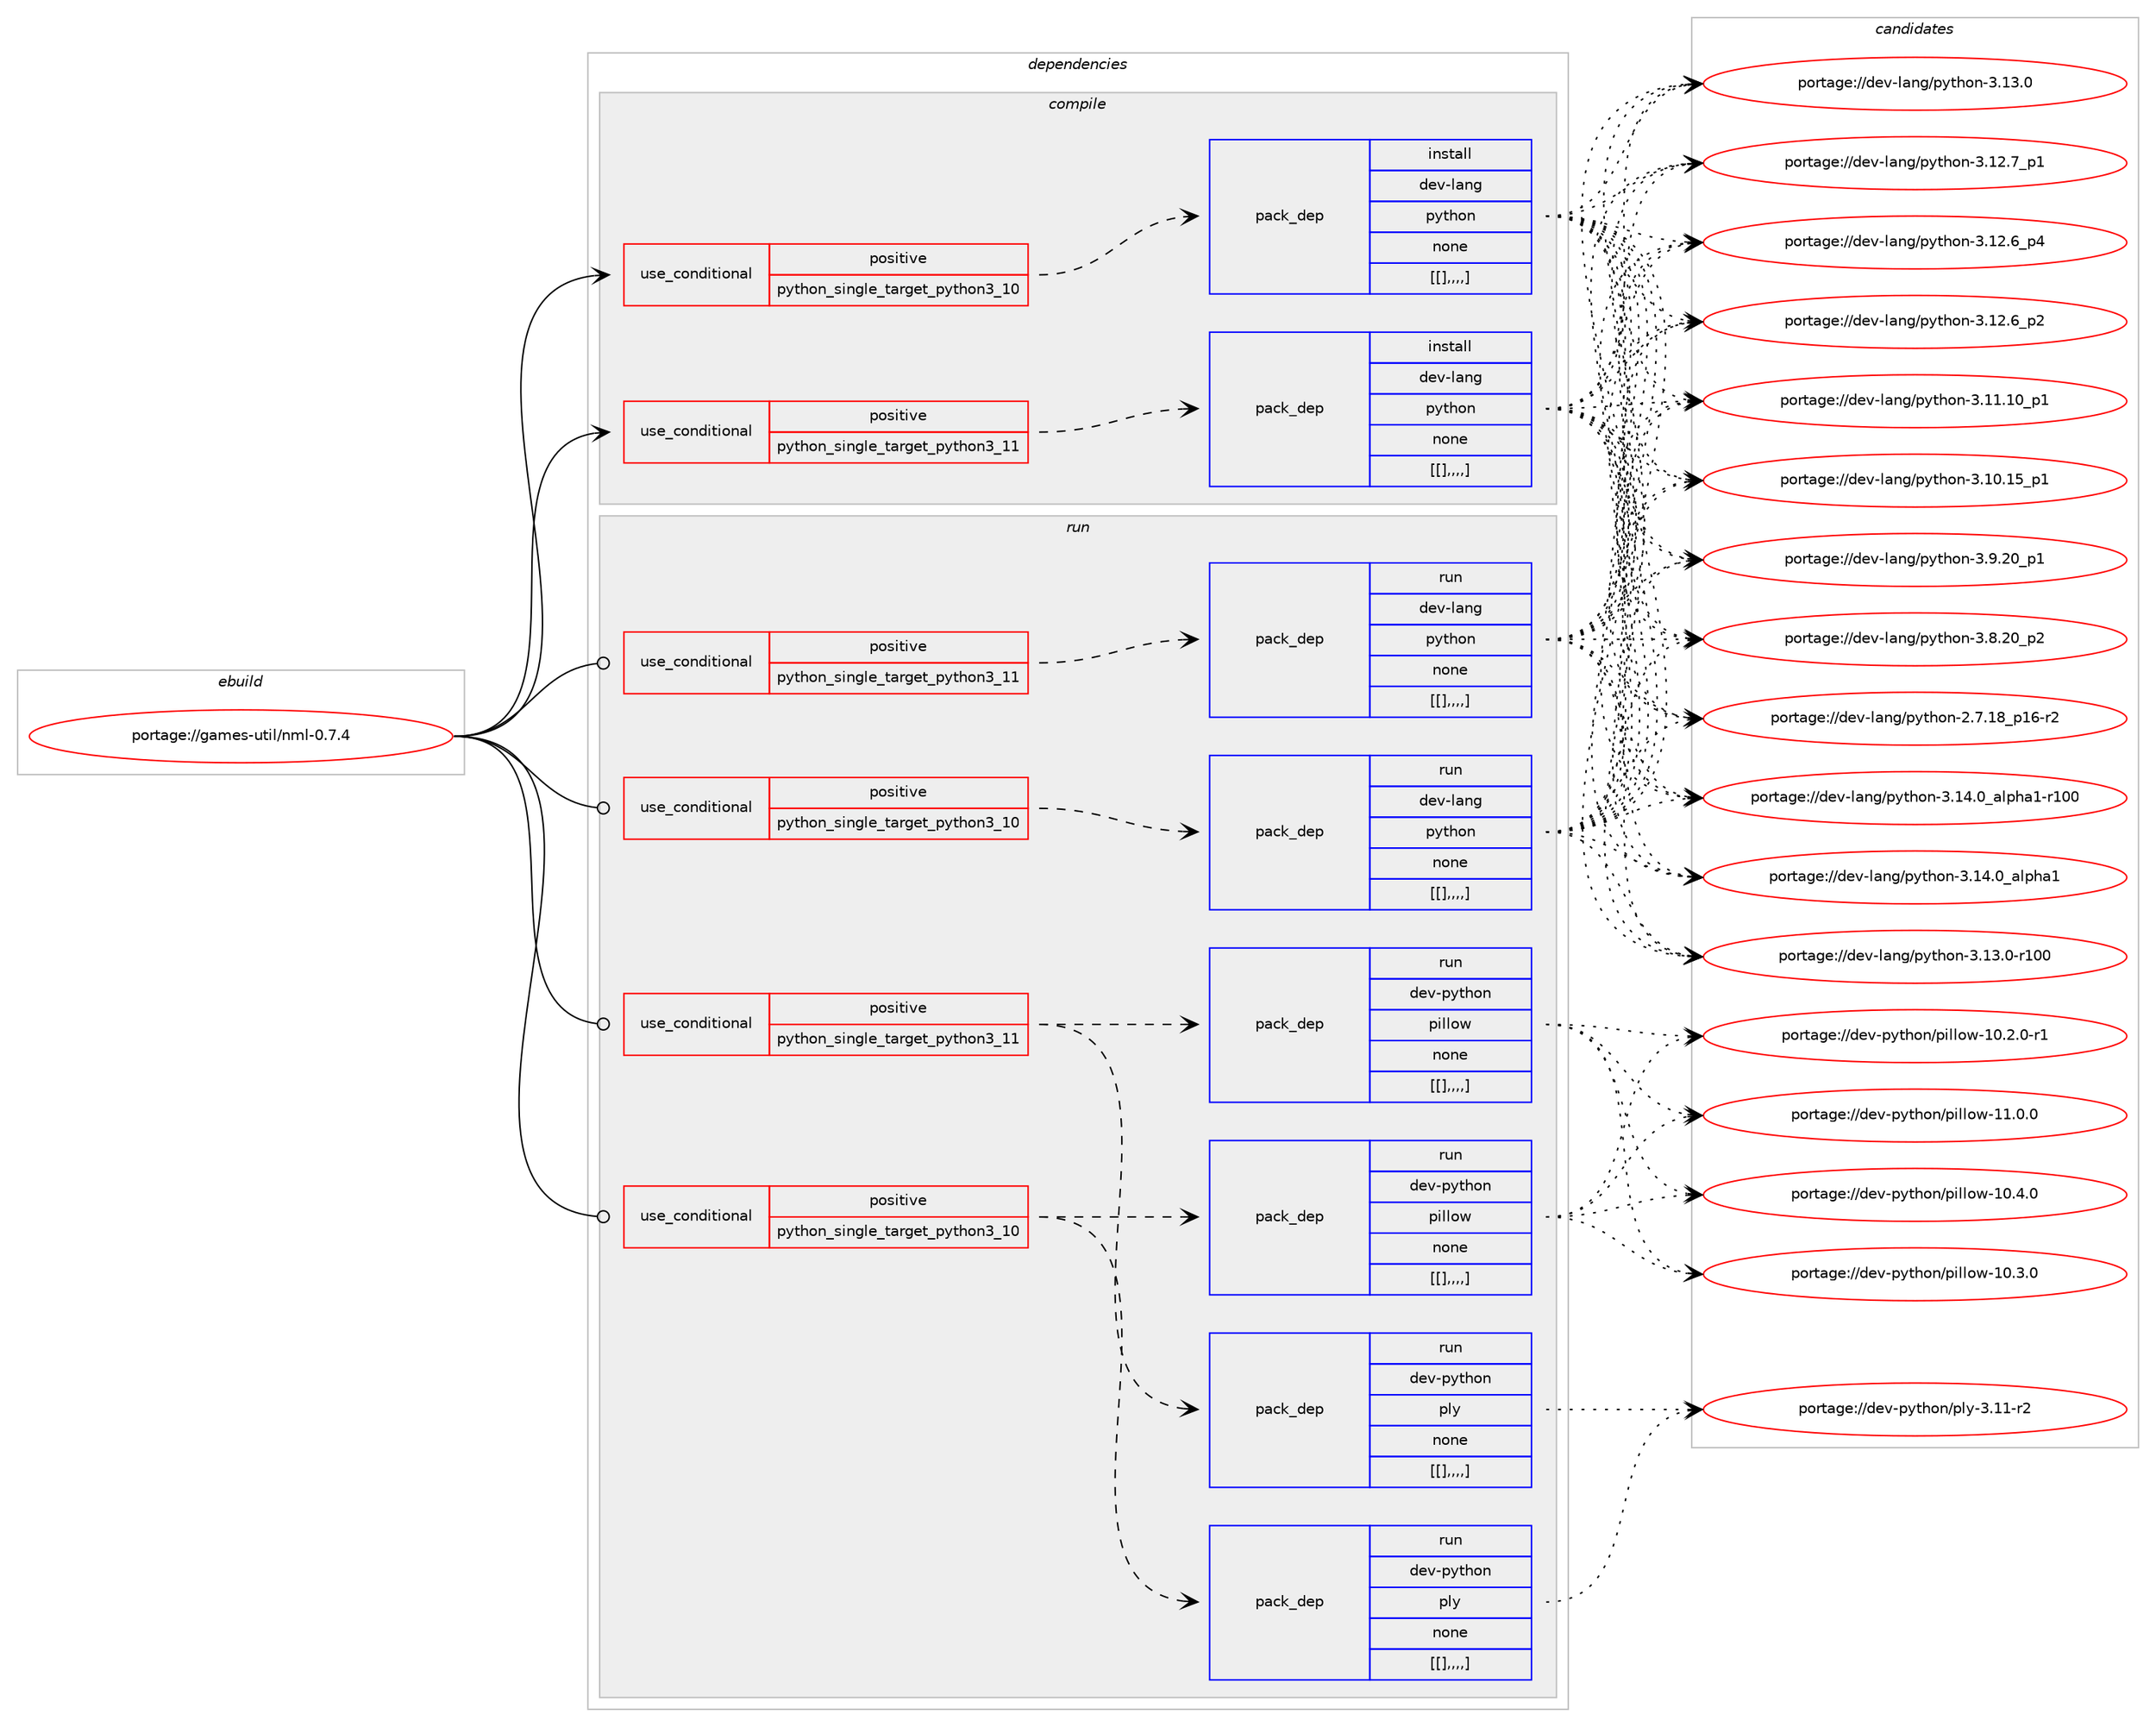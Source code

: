 digraph prolog {

# *************
# Graph options
# *************

newrank=true;
concentrate=true;
compound=true;
graph [rankdir=LR,fontname=Helvetica,fontsize=10,ranksep=1.5];#, ranksep=2.5, nodesep=0.2];
edge  [arrowhead=vee];
node  [fontname=Helvetica,fontsize=10];

# **********
# The ebuild
# **********

subgraph cluster_leftcol {
color=gray;
label=<<i>ebuild</i>>;
id [label="portage://games-util/nml-0.7.4", color=red, width=4, href="../games-util/nml-0.7.4.svg"];
}

# ****************
# The dependencies
# ****************

subgraph cluster_midcol {
color=gray;
label=<<i>dependencies</i>>;
subgraph cluster_compile {
fillcolor="#eeeeee";
style=filled;
label=<<i>compile</i>>;
subgraph cond69678 {
dependency247538 [label=<<TABLE BORDER="0" CELLBORDER="1" CELLSPACING="0" CELLPADDING="4"><TR><TD ROWSPAN="3" CELLPADDING="10">use_conditional</TD></TR><TR><TD>positive</TD></TR><TR><TD>python_single_target_python3_10</TD></TR></TABLE>>, shape=none, color=red];
subgraph pack176253 {
dependency247594 [label=<<TABLE BORDER="0" CELLBORDER="1" CELLSPACING="0" CELLPADDING="4" WIDTH="220"><TR><TD ROWSPAN="6" CELLPADDING="30">pack_dep</TD></TR><TR><TD WIDTH="110">install</TD></TR><TR><TD>dev-lang</TD></TR><TR><TD>python</TD></TR><TR><TD>none</TD></TR><TR><TD>[[],,,,]</TD></TR></TABLE>>, shape=none, color=blue];
}
dependency247538:e -> dependency247594:w [weight=20,style="dashed",arrowhead="vee"];
}
id:e -> dependency247538:w [weight=20,style="solid",arrowhead="vee"];
subgraph cond69697 {
dependency247636 [label=<<TABLE BORDER="0" CELLBORDER="1" CELLSPACING="0" CELLPADDING="4"><TR><TD ROWSPAN="3" CELLPADDING="10">use_conditional</TD></TR><TR><TD>positive</TD></TR><TR><TD>python_single_target_python3_11</TD></TR></TABLE>>, shape=none, color=red];
subgraph pack176378 {
dependency247692 [label=<<TABLE BORDER="0" CELLBORDER="1" CELLSPACING="0" CELLPADDING="4" WIDTH="220"><TR><TD ROWSPAN="6" CELLPADDING="30">pack_dep</TD></TR><TR><TD WIDTH="110">install</TD></TR><TR><TD>dev-lang</TD></TR><TR><TD>python</TD></TR><TR><TD>none</TD></TR><TR><TD>[[],,,,]</TD></TR></TABLE>>, shape=none, color=blue];
}
dependency247636:e -> dependency247692:w [weight=20,style="dashed",arrowhead="vee"];
}
id:e -> dependency247636:w [weight=20,style="solid",arrowhead="vee"];
}
subgraph cluster_compileandrun {
fillcolor="#eeeeee";
style=filled;
label=<<i>compile and run</i>>;
}
subgraph cluster_run {
fillcolor="#eeeeee";
style=filled;
label=<<i>run</i>>;
subgraph cond69723 {
dependency247781 [label=<<TABLE BORDER="0" CELLBORDER="1" CELLSPACING="0" CELLPADDING="4"><TR><TD ROWSPAN="3" CELLPADDING="10">use_conditional</TD></TR><TR><TD>positive</TD></TR><TR><TD>python_single_target_python3_10</TD></TR></TABLE>>, shape=none, color=red];
subgraph pack176443 {
dependency247820 [label=<<TABLE BORDER="0" CELLBORDER="1" CELLSPACING="0" CELLPADDING="4" WIDTH="220"><TR><TD ROWSPAN="6" CELLPADDING="30">pack_dep</TD></TR><TR><TD WIDTH="110">run</TD></TR><TR><TD>dev-lang</TD></TR><TR><TD>python</TD></TR><TR><TD>none</TD></TR><TR><TD>[[],,,,]</TD></TR></TABLE>>, shape=none, color=blue];
}
dependency247781:e -> dependency247820:w [weight=20,style="dashed",arrowhead="vee"];
}
id:e -> dependency247781:w [weight=20,style="solid",arrowhead="odot"];
subgraph cond69743 {
dependency247841 [label=<<TABLE BORDER="0" CELLBORDER="1" CELLSPACING="0" CELLPADDING="4"><TR><TD ROWSPAN="3" CELLPADDING="10">use_conditional</TD></TR><TR><TD>positive</TD></TR><TR><TD>python_single_target_python3_10</TD></TR></TABLE>>, shape=none, color=red];
subgraph pack176487 {
dependency247873 [label=<<TABLE BORDER="0" CELLBORDER="1" CELLSPACING="0" CELLPADDING="4" WIDTH="220"><TR><TD ROWSPAN="6" CELLPADDING="30">pack_dep</TD></TR><TR><TD WIDTH="110">run</TD></TR><TR><TD>dev-python</TD></TR><TR><TD>pillow</TD></TR><TR><TD>none</TD></TR><TR><TD>[[],,,,]</TD></TR></TABLE>>, shape=none, color=blue];
}
dependency247841:e -> dependency247873:w [weight=20,style="dashed",arrowhead="vee"];
subgraph pack176534 {
dependency247903 [label=<<TABLE BORDER="0" CELLBORDER="1" CELLSPACING="0" CELLPADDING="4" WIDTH="220"><TR><TD ROWSPAN="6" CELLPADDING="30">pack_dep</TD></TR><TR><TD WIDTH="110">run</TD></TR><TR><TD>dev-python</TD></TR><TR><TD>ply</TD></TR><TR><TD>none</TD></TR><TR><TD>[[],,,,]</TD></TR></TABLE>>, shape=none, color=blue];
}
dependency247841:e -> dependency247903:w [weight=20,style="dashed",arrowhead="vee"];
}
id:e -> dependency247841:w [weight=20,style="solid",arrowhead="odot"];
subgraph cond69761 {
dependency247952 [label=<<TABLE BORDER="0" CELLBORDER="1" CELLSPACING="0" CELLPADDING="4"><TR><TD ROWSPAN="3" CELLPADDING="10">use_conditional</TD></TR><TR><TD>positive</TD></TR><TR><TD>python_single_target_python3_11</TD></TR></TABLE>>, shape=none, color=red];
subgraph pack176583 {
dependency247955 [label=<<TABLE BORDER="0" CELLBORDER="1" CELLSPACING="0" CELLPADDING="4" WIDTH="220"><TR><TD ROWSPAN="6" CELLPADDING="30">pack_dep</TD></TR><TR><TD WIDTH="110">run</TD></TR><TR><TD>dev-lang</TD></TR><TR><TD>python</TD></TR><TR><TD>none</TD></TR><TR><TD>[[],,,,]</TD></TR></TABLE>>, shape=none, color=blue];
}
dependency247952:e -> dependency247955:w [weight=20,style="dashed",arrowhead="vee"];
}
id:e -> dependency247952:w [weight=20,style="solid",arrowhead="odot"];
subgraph cond69762 {
dependency247992 [label=<<TABLE BORDER="0" CELLBORDER="1" CELLSPACING="0" CELLPADDING="4"><TR><TD ROWSPAN="3" CELLPADDING="10">use_conditional</TD></TR><TR><TD>positive</TD></TR><TR><TD>python_single_target_python3_11</TD></TR></TABLE>>, shape=none, color=red];
subgraph pack176614 {
dependency247998 [label=<<TABLE BORDER="0" CELLBORDER="1" CELLSPACING="0" CELLPADDING="4" WIDTH="220"><TR><TD ROWSPAN="6" CELLPADDING="30">pack_dep</TD></TR><TR><TD WIDTH="110">run</TD></TR><TR><TD>dev-python</TD></TR><TR><TD>pillow</TD></TR><TR><TD>none</TD></TR><TR><TD>[[],,,,]</TD></TR></TABLE>>, shape=none, color=blue];
}
dependency247992:e -> dependency247998:w [weight=20,style="dashed",arrowhead="vee"];
subgraph pack176624 {
dependency248066 [label=<<TABLE BORDER="0" CELLBORDER="1" CELLSPACING="0" CELLPADDING="4" WIDTH="220"><TR><TD ROWSPAN="6" CELLPADDING="30">pack_dep</TD></TR><TR><TD WIDTH="110">run</TD></TR><TR><TD>dev-python</TD></TR><TR><TD>ply</TD></TR><TR><TD>none</TD></TR><TR><TD>[[],,,,]</TD></TR></TABLE>>, shape=none, color=blue];
}
dependency247992:e -> dependency248066:w [weight=20,style="dashed",arrowhead="vee"];
}
id:e -> dependency247992:w [weight=20,style="solid",arrowhead="odot"];
}
}

# **************
# The candidates
# **************

subgraph cluster_choices {
rank=same;
color=gray;
label=<<i>candidates</i>>;

subgraph choice175876 {
color=black;
nodesep=1;
choice100101118451089711010347112121116104111110455146495246489597108112104974945114494848 [label="portage://dev-lang/python-3.14.0_alpha1-r100", color=red, width=4,href="../dev-lang/python-3.14.0_alpha1-r100.svg"];
choice1001011184510897110103471121211161041111104551464952464895971081121049749 [label="portage://dev-lang/python-3.14.0_alpha1", color=red, width=4,href="../dev-lang/python-3.14.0_alpha1.svg"];
choice1001011184510897110103471121211161041111104551464951464845114494848 [label="portage://dev-lang/python-3.13.0-r100", color=red, width=4,href="../dev-lang/python-3.13.0-r100.svg"];
choice10010111845108971101034711212111610411111045514649514648 [label="portage://dev-lang/python-3.13.0", color=red, width=4,href="../dev-lang/python-3.13.0.svg"];
choice100101118451089711010347112121116104111110455146495046559511249 [label="portage://dev-lang/python-3.12.7_p1", color=red, width=4,href="../dev-lang/python-3.12.7_p1.svg"];
choice100101118451089711010347112121116104111110455146495046549511252 [label="portage://dev-lang/python-3.12.6_p4", color=red, width=4,href="../dev-lang/python-3.12.6_p4.svg"];
choice100101118451089711010347112121116104111110455146495046549511250 [label="portage://dev-lang/python-3.12.6_p2", color=red, width=4,href="../dev-lang/python-3.12.6_p2.svg"];
choice10010111845108971101034711212111610411111045514649494649489511249 [label="portage://dev-lang/python-3.11.10_p1", color=red, width=4,href="../dev-lang/python-3.11.10_p1.svg"];
choice10010111845108971101034711212111610411111045514649484649539511249 [label="portage://dev-lang/python-3.10.15_p1", color=red, width=4,href="../dev-lang/python-3.10.15_p1.svg"];
choice100101118451089711010347112121116104111110455146574650489511249 [label="portage://dev-lang/python-3.9.20_p1", color=red, width=4,href="../dev-lang/python-3.9.20_p1.svg"];
choice100101118451089711010347112121116104111110455146564650489511250 [label="portage://dev-lang/python-3.8.20_p2", color=red, width=4,href="../dev-lang/python-3.8.20_p2.svg"];
choice100101118451089711010347112121116104111110455046554649569511249544511450 [label="portage://dev-lang/python-2.7.18_p16-r2", color=red, width=4,href="../dev-lang/python-2.7.18_p16-r2.svg"];
dependency247594:e -> choice100101118451089711010347112121116104111110455146495246489597108112104974945114494848:w [style=dotted,weight="100"];
dependency247594:e -> choice1001011184510897110103471121211161041111104551464952464895971081121049749:w [style=dotted,weight="100"];
dependency247594:e -> choice1001011184510897110103471121211161041111104551464951464845114494848:w [style=dotted,weight="100"];
dependency247594:e -> choice10010111845108971101034711212111610411111045514649514648:w [style=dotted,weight="100"];
dependency247594:e -> choice100101118451089711010347112121116104111110455146495046559511249:w [style=dotted,weight="100"];
dependency247594:e -> choice100101118451089711010347112121116104111110455146495046549511252:w [style=dotted,weight="100"];
dependency247594:e -> choice100101118451089711010347112121116104111110455146495046549511250:w [style=dotted,weight="100"];
dependency247594:e -> choice10010111845108971101034711212111610411111045514649494649489511249:w [style=dotted,weight="100"];
dependency247594:e -> choice10010111845108971101034711212111610411111045514649484649539511249:w [style=dotted,weight="100"];
dependency247594:e -> choice100101118451089711010347112121116104111110455146574650489511249:w [style=dotted,weight="100"];
dependency247594:e -> choice100101118451089711010347112121116104111110455146564650489511250:w [style=dotted,weight="100"];
dependency247594:e -> choice100101118451089711010347112121116104111110455046554649569511249544511450:w [style=dotted,weight="100"];
}
subgraph choice175900 {
color=black;
nodesep=1;
choice100101118451089711010347112121116104111110455146495246489597108112104974945114494848 [label="portage://dev-lang/python-3.14.0_alpha1-r100", color=red, width=4,href="../dev-lang/python-3.14.0_alpha1-r100.svg"];
choice1001011184510897110103471121211161041111104551464952464895971081121049749 [label="portage://dev-lang/python-3.14.0_alpha1", color=red, width=4,href="../dev-lang/python-3.14.0_alpha1.svg"];
choice1001011184510897110103471121211161041111104551464951464845114494848 [label="portage://dev-lang/python-3.13.0-r100", color=red, width=4,href="../dev-lang/python-3.13.0-r100.svg"];
choice10010111845108971101034711212111610411111045514649514648 [label="portage://dev-lang/python-3.13.0", color=red, width=4,href="../dev-lang/python-3.13.0.svg"];
choice100101118451089711010347112121116104111110455146495046559511249 [label="portage://dev-lang/python-3.12.7_p1", color=red, width=4,href="../dev-lang/python-3.12.7_p1.svg"];
choice100101118451089711010347112121116104111110455146495046549511252 [label="portage://dev-lang/python-3.12.6_p4", color=red, width=4,href="../dev-lang/python-3.12.6_p4.svg"];
choice100101118451089711010347112121116104111110455146495046549511250 [label="portage://dev-lang/python-3.12.6_p2", color=red, width=4,href="../dev-lang/python-3.12.6_p2.svg"];
choice10010111845108971101034711212111610411111045514649494649489511249 [label="portage://dev-lang/python-3.11.10_p1", color=red, width=4,href="../dev-lang/python-3.11.10_p1.svg"];
choice10010111845108971101034711212111610411111045514649484649539511249 [label="portage://dev-lang/python-3.10.15_p1", color=red, width=4,href="../dev-lang/python-3.10.15_p1.svg"];
choice100101118451089711010347112121116104111110455146574650489511249 [label="portage://dev-lang/python-3.9.20_p1", color=red, width=4,href="../dev-lang/python-3.9.20_p1.svg"];
choice100101118451089711010347112121116104111110455146564650489511250 [label="portage://dev-lang/python-3.8.20_p2", color=red, width=4,href="../dev-lang/python-3.8.20_p2.svg"];
choice100101118451089711010347112121116104111110455046554649569511249544511450 [label="portage://dev-lang/python-2.7.18_p16-r2", color=red, width=4,href="../dev-lang/python-2.7.18_p16-r2.svg"];
dependency247692:e -> choice100101118451089711010347112121116104111110455146495246489597108112104974945114494848:w [style=dotted,weight="100"];
dependency247692:e -> choice1001011184510897110103471121211161041111104551464952464895971081121049749:w [style=dotted,weight="100"];
dependency247692:e -> choice1001011184510897110103471121211161041111104551464951464845114494848:w [style=dotted,weight="100"];
dependency247692:e -> choice10010111845108971101034711212111610411111045514649514648:w [style=dotted,weight="100"];
dependency247692:e -> choice100101118451089711010347112121116104111110455146495046559511249:w [style=dotted,weight="100"];
dependency247692:e -> choice100101118451089711010347112121116104111110455146495046549511252:w [style=dotted,weight="100"];
dependency247692:e -> choice100101118451089711010347112121116104111110455146495046549511250:w [style=dotted,weight="100"];
dependency247692:e -> choice10010111845108971101034711212111610411111045514649494649489511249:w [style=dotted,weight="100"];
dependency247692:e -> choice10010111845108971101034711212111610411111045514649484649539511249:w [style=dotted,weight="100"];
dependency247692:e -> choice100101118451089711010347112121116104111110455146574650489511249:w [style=dotted,weight="100"];
dependency247692:e -> choice100101118451089711010347112121116104111110455146564650489511250:w [style=dotted,weight="100"];
dependency247692:e -> choice100101118451089711010347112121116104111110455046554649569511249544511450:w [style=dotted,weight="100"];
}
subgraph choice175919 {
color=black;
nodesep=1;
choice100101118451089711010347112121116104111110455146495246489597108112104974945114494848 [label="portage://dev-lang/python-3.14.0_alpha1-r100", color=red, width=4,href="../dev-lang/python-3.14.0_alpha1-r100.svg"];
choice1001011184510897110103471121211161041111104551464952464895971081121049749 [label="portage://dev-lang/python-3.14.0_alpha1", color=red, width=4,href="../dev-lang/python-3.14.0_alpha1.svg"];
choice1001011184510897110103471121211161041111104551464951464845114494848 [label="portage://dev-lang/python-3.13.0-r100", color=red, width=4,href="../dev-lang/python-3.13.0-r100.svg"];
choice10010111845108971101034711212111610411111045514649514648 [label="portage://dev-lang/python-3.13.0", color=red, width=4,href="../dev-lang/python-3.13.0.svg"];
choice100101118451089711010347112121116104111110455146495046559511249 [label="portage://dev-lang/python-3.12.7_p1", color=red, width=4,href="../dev-lang/python-3.12.7_p1.svg"];
choice100101118451089711010347112121116104111110455146495046549511252 [label="portage://dev-lang/python-3.12.6_p4", color=red, width=4,href="../dev-lang/python-3.12.6_p4.svg"];
choice100101118451089711010347112121116104111110455146495046549511250 [label="portage://dev-lang/python-3.12.6_p2", color=red, width=4,href="../dev-lang/python-3.12.6_p2.svg"];
choice10010111845108971101034711212111610411111045514649494649489511249 [label="portage://dev-lang/python-3.11.10_p1", color=red, width=4,href="../dev-lang/python-3.11.10_p1.svg"];
choice10010111845108971101034711212111610411111045514649484649539511249 [label="portage://dev-lang/python-3.10.15_p1", color=red, width=4,href="../dev-lang/python-3.10.15_p1.svg"];
choice100101118451089711010347112121116104111110455146574650489511249 [label="portage://dev-lang/python-3.9.20_p1", color=red, width=4,href="../dev-lang/python-3.9.20_p1.svg"];
choice100101118451089711010347112121116104111110455146564650489511250 [label="portage://dev-lang/python-3.8.20_p2", color=red, width=4,href="../dev-lang/python-3.8.20_p2.svg"];
choice100101118451089711010347112121116104111110455046554649569511249544511450 [label="portage://dev-lang/python-2.7.18_p16-r2", color=red, width=4,href="../dev-lang/python-2.7.18_p16-r2.svg"];
dependency247820:e -> choice100101118451089711010347112121116104111110455146495246489597108112104974945114494848:w [style=dotted,weight="100"];
dependency247820:e -> choice1001011184510897110103471121211161041111104551464952464895971081121049749:w [style=dotted,weight="100"];
dependency247820:e -> choice1001011184510897110103471121211161041111104551464951464845114494848:w [style=dotted,weight="100"];
dependency247820:e -> choice10010111845108971101034711212111610411111045514649514648:w [style=dotted,weight="100"];
dependency247820:e -> choice100101118451089711010347112121116104111110455146495046559511249:w [style=dotted,weight="100"];
dependency247820:e -> choice100101118451089711010347112121116104111110455146495046549511252:w [style=dotted,weight="100"];
dependency247820:e -> choice100101118451089711010347112121116104111110455146495046549511250:w [style=dotted,weight="100"];
dependency247820:e -> choice10010111845108971101034711212111610411111045514649494649489511249:w [style=dotted,weight="100"];
dependency247820:e -> choice10010111845108971101034711212111610411111045514649484649539511249:w [style=dotted,weight="100"];
dependency247820:e -> choice100101118451089711010347112121116104111110455146574650489511249:w [style=dotted,weight="100"];
dependency247820:e -> choice100101118451089711010347112121116104111110455146564650489511250:w [style=dotted,weight="100"];
dependency247820:e -> choice100101118451089711010347112121116104111110455046554649569511249544511450:w [style=dotted,weight="100"];
}
subgraph choice175940 {
color=black;
nodesep=1;
choice100101118451121211161041111104711210510810811111945494946484648 [label="portage://dev-python/pillow-11.0.0", color=red, width=4,href="../dev-python/pillow-11.0.0.svg"];
choice100101118451121211161041111104711210510810811111945494846524648 [label="portage://dev-python/pillow-10.4.0", color=red, width=4,href="../dev-python/pillow-10.4.0.svg"];
choice100101118451121211161041111104711210510810811111945494846514648 [label="portage://dev-python/pillow-10.3.0", color=red, width=4,href="../dev-python/pillow-10.3.0.svg"];
choice1001011184511212111610411111047112105108108111119454948465046484511449 [label="portage://dev-python/pillow-10.2.0-r1", color=red, width=4,href="../dev-python/pillow-10.2.0-r1.svg"];
dependency247873:e -> choice100101118451121211161041111104711210510810811111945494946484648:w [style=dotted,weight="100"];
dependency247873:e -> choice100101118451121211161041111104711210510810811111945494846524648:w [style=dotted,weight="100"];
dependency247873:e -> choice100101118451121211161041111104711210510810811111945494846514648:w [style=dotted,weight="100"];
dependency247873:e -> choice1001011184511212111610411111047112105108108111119454948465046484511449:w [style=dotted,weight="100"];
}
subgraph choice175947 {
color=black;
nodesep=1;
choice100101118451121211161041111104711210812145514649494511450 [label="portage://dev-python/ply-3.11-r2", color=red, width=4,href="../dev-python/ply-3.11-r2.svg"];
dependency247903:e -> choice100101118451121211161041111104711210812145514649494511450:w [style=dotted,weight="100"];
}
subgraph choice175987 {
color=black;
nodesep=1;
choice100101118451089711010347112121116104111110455146495246489597108112104974945114494848 [label="portage://dev-lang/python-3.14.0_alpha1-r100", color=red, width=4,href="../dev-lang/python-3.14.0_alpha1-r100.svg"];
choice1001011184510897110103471121211161041111104551464952464895971081121049749 [label="portage://dev-lang/python-3.14.0_alpha1", color=red, width=4,href="../dev-lang/python-3.14.0_alpha1.svg"];
choice1001011184510897110103471121211161041111104551464951464845114494848 [label="portage://dev-lang/python-3.13.0-r100", color=red, width=4,href="../dev-lang/python-3.13.0-r100.svg"];
choice10010111845108971101034711212111610411111045514649514648 [label="portage://dev-lang/python-3.13.0", color=red, width=4,href="../dev-lang/python-3.13.0.svg"];
choice100101118451089711010347112121116104111110455146495046559511249 [label="portage://dev-lang/python-3.12.7_p1", color=red, width=4,href="../dev-lang/python-3.12.7_p1.svg"];
choice100101118451089711010347112121116104111110455146495046549511252 [label="portage://dev-lang/python-3.12.6_p4", color=red, width=4,href="../dev-lang/python-3.12.6_p4.svg"];
choice100101118451089711010347112121116104111110455146495046549511250 [label="portage://dev-lang/python-3.12.6_p2", color=red, width=4,href="../dev-lang/python-3.12.6_p2.svg"];
choice10010111845108971101034711212111610411111045514649494649489511249 [label="portage://dev-lang/python-3.11.10_p1", color=red, width=4,href="../dev-lang/python-3.11.10_p1.svg"];
choice10010111845108971101034711212111610411111045514649484649539511249 [label="portage://dev-lang/python-3.10.15_p1", color=red, width=4,href="../dev-lang/python-3.10.15_p1.svg"];
choice100101118451089711010347112121116104111110455146574650489511249 [label="portage://dev-lang/python-3.9.20_p1", color=red, width=4,href="../dev-lang/python-3.9.20_p1.svg"];
choice100101118451089711010347112121116104111110455146564650489511250 [label="portage://dev-lang/python-3.8.20_p2", color=red, width=4,href="../dev-lang/python-3.8.20_p2.svg"];
choice100101118451089711010347112121116104111110455046554649569511249544511450 [label="portage://dev-lang/python-2.7.18_p16-r2", color=red, width=4,href="../dev-lang/python-2.7.18_p16-r2.svg"];
dependency247955:e -> choice100101118451089711010347112121116104111110455146495246489597108112104974945114494848:w [style=dotted,weight="100"];
dependency247955:e -> choice1001011184510897110103471121211161041111104551464952464895971081121049749:w [style=dotted,weight="100"];
dependency247955:e -> choice1001011184510897110103471121211161041111104551464951464845114494848:w [style=dotted,weight="100"];
dependency247955:e -> choice10010111845108971101034711212111610411111045514649514648:w [style=dotted,weight="100"];
dependency247955:e -> choice100101118451089711010347112121116104111110455146495046559511249:w [style=dotted,weight="100"];
dependency247955:e -> choice100101118451089711010347112121116104111110455146495046549511252:w [style=dotted,weight="100"];
dependency247955:e -> choice100101118451089711010347112121116104111110455146495046549511250:w [style=dotted,weight="100"];
dependency247955:e -> choice10010111845108971101034711212111610411111045514649494649489511249:w [style=dotted,weight="100"];
dependency247955:e -> choice10010111845108971101034711212111610411111045514649484649539511249:w [style=dotted,weight="100"];
dependency247955:e -> choice100101118451089711010347112121116104111110455146574650489511249:w [style=dotted,weight="100"];
dependency247955:e -> choice100101118451089711010347112121116104111110455146564650489511250:w [style=dotted,weight="100"];
dependency247955:e -> choice100101118451089711010347112121116104111110455046554649569511249544511450:w [style=dotted,weight="100"];
}
subgraph choice175994 {
color=black;
nodesep=1;
choice100101118451121211161041111104711210510810811111945494946484648 [label="portage://dev-python/pillow-11.0.0", color=red, width=4,href="../dev-python/pillow-11.0.0.svg"];
choice100101118451121211161041111104711210510810811111945494846524648 [label="portage://dev-python/pillow-10.4.0", color=red, width=4,href="../dev-python/pillow-10.4.0.svg"];
choice100101118451121211161041111104711210510810811111945494846514648 [label="portage://dev-python/pillow-10.3.0", color=red, width=4,href="../dev-python/pillow-10.3.0.svg"];
choice1001011184511212111610411111047112105108108111119454948465046484511449 [label="portage://dev-python/pillow-10.2.0-r1", color=red, width=4,href="../dev-python/pillow-10.2.0-r1.svg"];
dependency247998:e -> choice100101118451121211161041111104711210510810811111945494946484648:w [style=dotted,weight="100"];
dependency247998:e -> choice100101118451121211161041111104711210510810811111945494846524648:w [style=dotted,weight="100"];
dependency247998:e -> choice100101118451121211161041111104711210510810811111945494846514648:w [style=dotted,weight="100"];
dependency247998:e -> choice1001011184511212111610411111047112105108108111119454948465046484511449:w [style=dotted,weight="100"];
}
subgraph choice175998 {
color=black;
nodesep=1;
choice100101118451121211161041111104711210812145514649494511450 [label="portage://dev-python/ply-3.11-r2", color=red, width=4,href="../dev-python/ply-3.11-r2.svg"];
dependency248066:e -> choice100101118451121211161041111104711210812145514649494511450:w [style=dotted,weight="100"];
}
}

}
